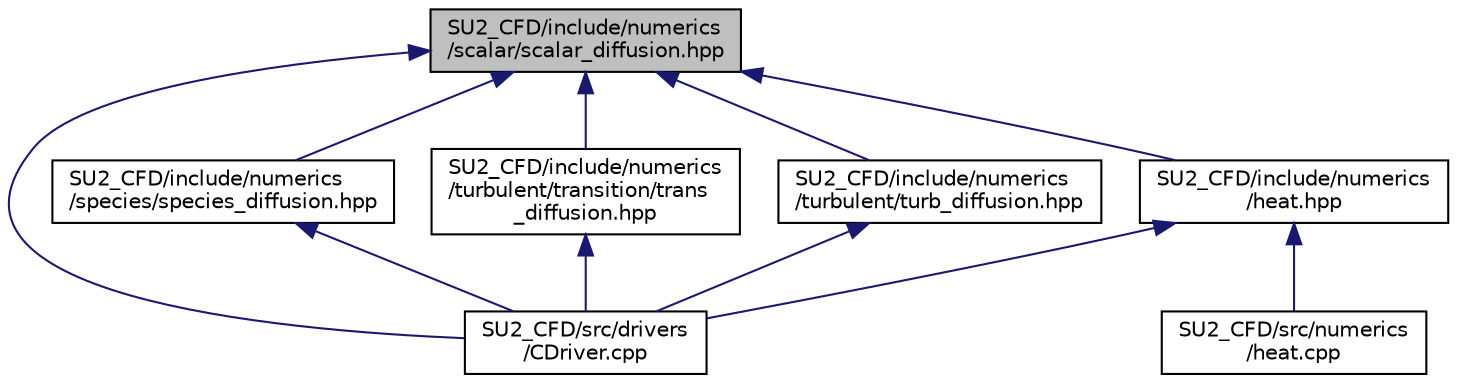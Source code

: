 digraph "SU2_CFD/include/numerics/scalar/scalar_diffusion.hpp"
{
 // LATEX_PDF_SIZE
  edge [fontname="Helvetica",fontsize="10",labelfontname="Helvetica",labelfontsize="10"];
  node [fontname="Helvetica",fontsize="10",shape=record];
  Node1 [label="SU2_CFD/include/numerics\l/scalar/scalar_diffusion.hpp",height=0.2,width=0.4,color="black", fillcolor="grey75", style="filled", fontcolor="black",tooltip="Declarations of numerics classes for discretization of viscous fluxes in scalar problems."];
  Node1 -> Node2 [dir="back",color="midnightblue",fontsize="10",style="solid",fontname="Helvetica"];
  Node2 [label="SU2_CFD/include/numerics\l/heat.hpp",height=0.2,width=0.4,color="black", fillcolor="white", style="filled",URL="$heat_8hpp.html",tooltip="Declarations of numerics classes for heat transfer problems."];
  Node2 -> Node3 [dir="back",color="midnightblue",fontsize="10",style="solid",fontname="Helvetica"];
  Node3 [label="SU2_CFD/src/drivers\l/CDriver.cpp",height=0.2,width=0.4,color="black", fillcolor="white", style="filled",URL="$CDriver_8cpp.html",tooltip="The main subroutines for driving single or multi-zone problems."];
  Node2 -> Node4 [dir="back",color="midnightblue",fontsize="10",style="solid",fontname="Helvetica"];
  Node4 [label="SU2_CFD/src/numerics\l/heat.cpp",height=0.2,width=0.4,color="black", fillcolor="white", style="filled",URL="$heat_8cpp.html",tooltip="Implementation of numerics classes for heat transfer."];
  Node1 -> Node5 [dir="back",color="midnightblue",fontsize="10",style="solid",fontname="Helvetica"];
  Node5 [label="SU2_CFD/include/numerics\l/species/species_diffusion.hpp",height=0.2,width=0.4,color="black", fillcolor="white", style="filled",URL="$species__diffusion_8hpp.html",tooltip="Declarations of numerics classes for discretization of viscous fluxes in species problems."];
  Node5 -> Node3 [dir="back",color="midnightblue",fontsize="10",style="solid",fontname="Helvetica"];
  Node1 -> Node6 [dir="back",color="midnightblue",fontsize="10",style="solid",fontname="Helvetica"];
  Node6 [label="SU2_CFD/include/numerics\l/turbulent/transition/trans\l_diffusion.hpp",height=0.2,width=0.4,color="black", fillcolor="white", style="filled",URL="$trans__diffusion_8hpp.html",tooltip="Declarations of numerics classes for discretization of viscous fluxes in transition problems."];
  Node6 -> Node3 [dir="back",color="midnightblue",fontsize="10",style="solid",fontname="Helvetica"];
  Node1 -> Node7 [dir="back",color="midnightblue",fontsize="10",style="solid",fontname="Helvetica"];
  Node7 [label="SU2_CFD/include/numerics\l/turbulent/turb_diffusion.hpp",height=0.2,width=0.4,color="black", fillcolor="white", style="filled",URL="$turb__diffusion_8hpp.html",tooltip="Declarations of numerics classes for discretization of viscous fluxes in turbulence problems."];
  Node7 -> Node3 [dir="back",color="midnightblue",fontsize="10",style="solid",fontname="Helvetica"];
  Node1 -> Node3 [dir="back",color="midnightblue",fontsize="10",style="solid",fontname="Helvetica"];
}
